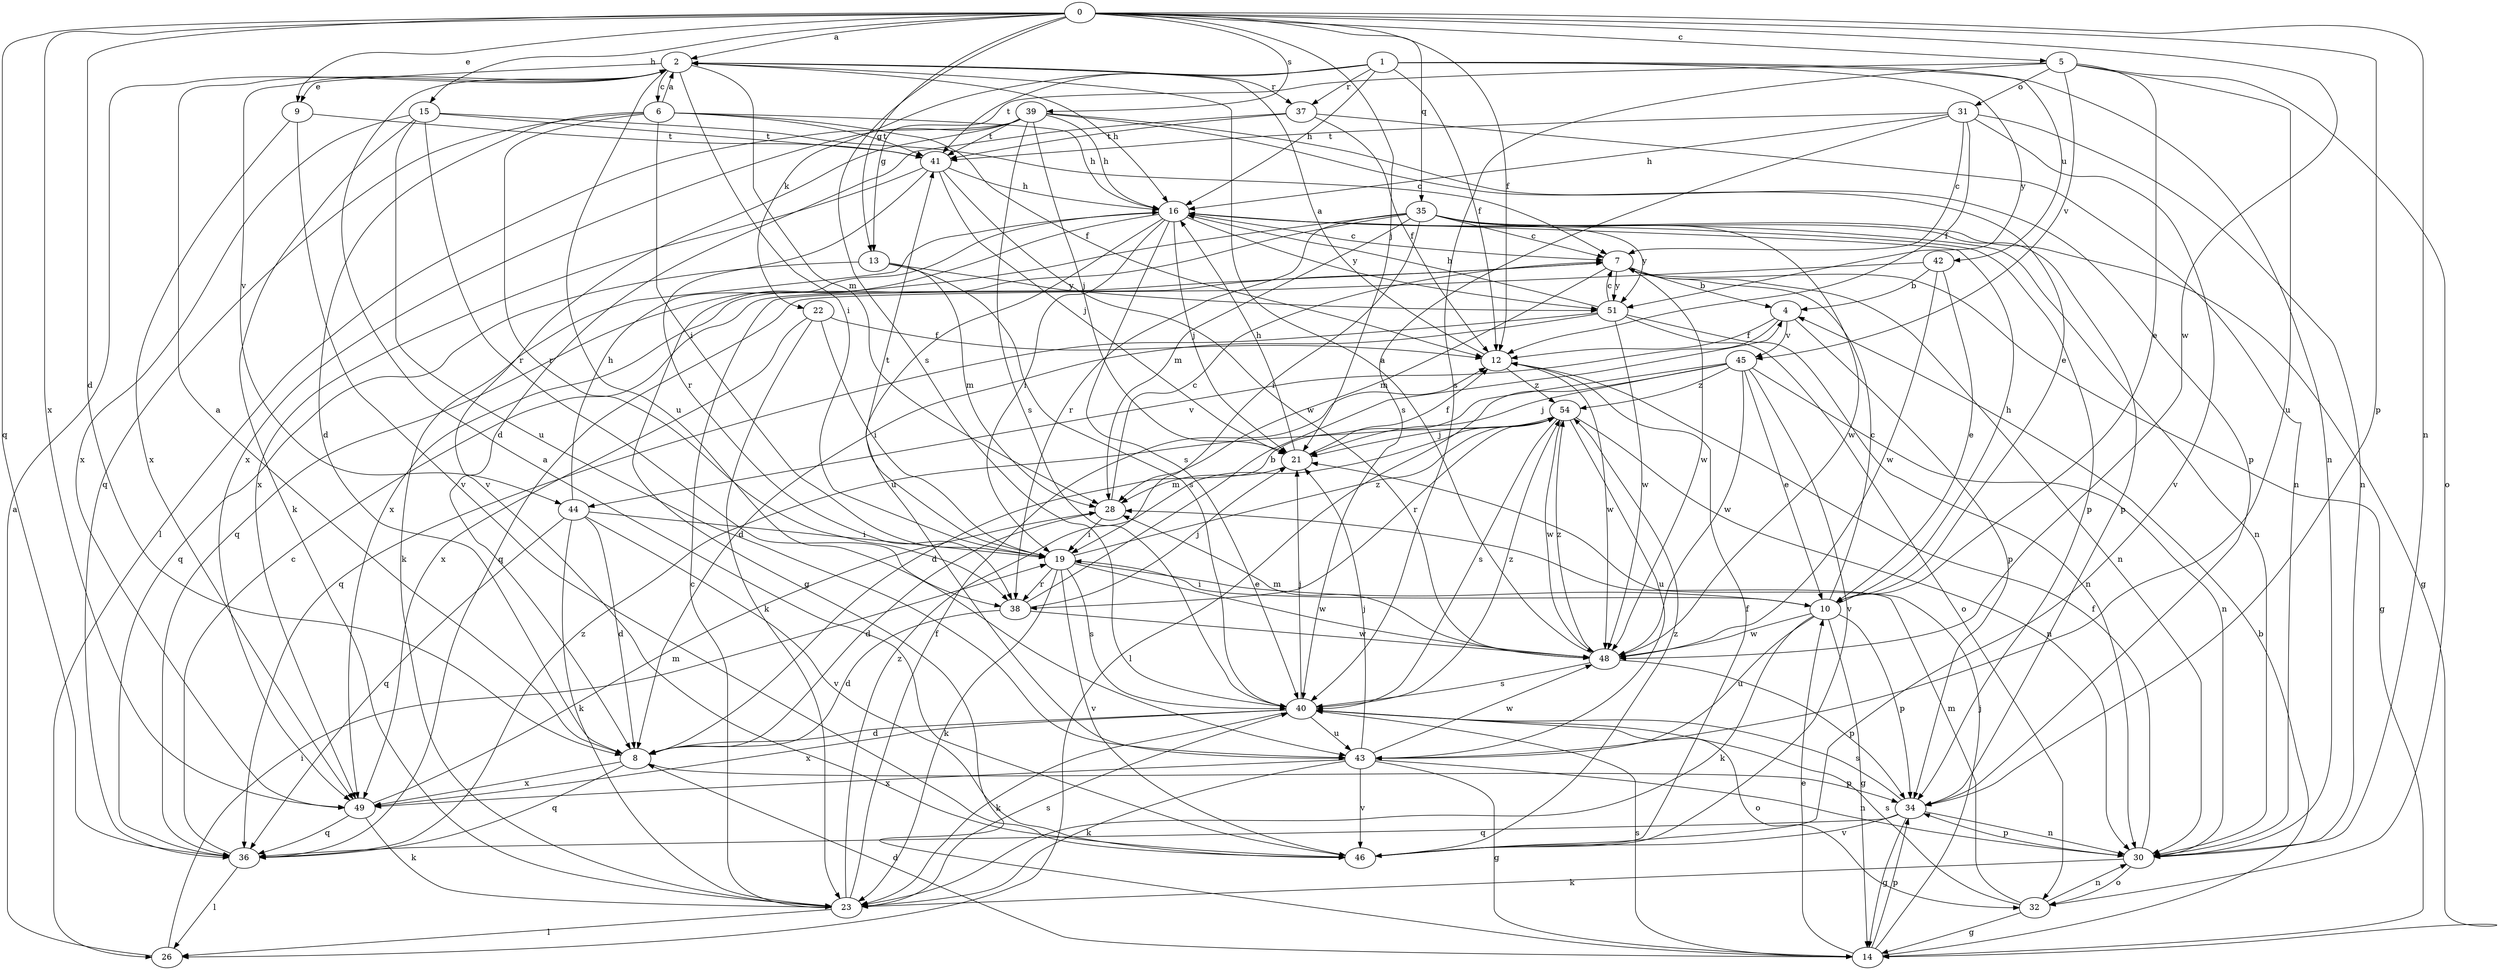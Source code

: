 strict digraph  {
0;
1;
2;
4;
5;
6;
7;
8;
9;
10;
12;
13;
14;
15;
16;
19;
21;
22;
23;
26;
28;
30;
31;
32;
34;
35;
36;
37;
38;
39;
40;
41;
42;
43;
44;
45;
46;
48;
49;
51;
54;
0 -> 2  [label=a];
0 -> 5  [label=c];
0 -> 8  [label=d];
0 -> 9  [label=e];
0 -> 12  [label=f];
0 -> 13  [label=g];
0 -> 15  [label=h];
0 -> 21  [label=j];
0 -> 30  [label=n];
0 -> 34  [label=p];
0 -> 35  [label=q];
0 -> 36  [label=q];
0 -> 39  [label=s];
0 -> 40  [label=s];
0 -> 48  [label=w];
0 -> 49  [label=x];
1 -> 12  [label=f];
1 -> 16  [label=h];
1 -> 22  [label=k];
1 -> 30  [label=n];
1 -> 37  [label=r];
1 -> 41  [label=t];
1 -> 42  [label=u];
1 -> 51  [label=y];
2 -> 6  [label=c];
2 -> 9  [label=e];
2 -> 16  [label=h];
2 -> 19  [label=i];
2 -> 28  [label=m];
2 -> 37  [label=r];
2 -> 43  [label=u];
2 -> 44  [label=v];
4 -> 12  [label=f];
4 -> 34  [label=p];
4 -> 44  [label=v];
4 -> 45  [label=v];
5 -> 10  [label=e];
5 -> 13  [label=g];
5 -> 31  [label=o];
5 -> 32  [label=o];
5 -> 40  [label=s];
5 -> 43  [label=u];
5 -> 45  [label=v];
6 -> 2  [label=a];
6 -> 8  [label=d];
6 -> 12  [label=f];
6 -> 16  [label=h];
6 -> 19  [label=i];
6 -> 36  [label=q];
6 -> 38  [label=r];
6 -> 41  [label=t];
7 -> 4  [label=b];
7 -> 14  [label=g];
7 -> 28  [label=m];
7 -> 30  [label=n];
7 -> 48  [label=w];
7 -> 51  [label=y];
8 -> 2  [label=a];
8 -> 34  [label=p];
8 -> 36  [label=q];
8 -> 49  [label=x];
9 -> 41  [label=t];
9 -> 46  [label=v];
9 -> 49  [label=x];
10 -> 7  [label=c];
10 -> 14  [label=g];
10 -> 16  [label=h];
10 -> 19  [label=i];
10 -> 23  [label=k];
10 -> 34  [label=p];
10 -> 43  [label=u];
10 -> 48  [label=w];
12 -> 2  [label=a];
12 -> 48  [label=w];
12 -> 54  [label=z];
13 -> 28  [label=m];
13 -> 36  [label=q];
13 -> 40  [label=s];
13 -> 51  [label=y];
14 -> 4  [label=b];
14 -> 8  [label=d];
14 -> 10  [label=e];
14 -> 21  [label=j];
14 -> 34  [label=p];
14 -> 40  [label=s];
15 -> 7  [label=c];
15 -> 23  [label=k];
15 -> 38  [label=r];
15 -> 41  [label=t];
15 -> 43  [label=u];
15 -> 49  [label=x];
16 -> 7  [label=c];
16 -> 14  [label=g];
16 -> 19  [label=i];
16 -> 21  [label=j];
16 -> 23  [label=k];
16 -> 30  [label=n];
16 -> 34  [label=p];
16 -> 40  [label=s];
16 -> 43  [label=u];
16 -> 51  [label=y];
19 -> 10  [label=e];
19 -> 23  [label=k];
19 -> 38  [label=r];
19 -> 40  [label=s];
19 -> 41  [label=t];
19 -> 46  [label=v];
19 -> 48  [label=w];
19 -> 54  [label=z];
21 -> 12  [label=f];
21 -> 16  [label=h];
21 -> 28  [label=m];
22 -> 12  [label=f];
22 -> 19  [label=i];
22 -> 23  [label=k];
22 -> 49  [label=x];
23 -> 7  [label=c];
23 -> 12  [label=f];
23 -> 26  [label=l];
23 -> 40  [label=s];
23 -> 54  [label=z];
26 -> 2  [label=a];
26 -> 19  [label=i];
28 -> 7  [label=c];
28 -> 8  [label=d];
28 -> 19  [label=i];
30 -> 12  [label=f];
30 -> 23  [label=k];
30 -> 32  [label=o];
30 -> 34  [label=p];
31 -> 7  [label=c];
31 -> 12  [label=f];
31 -> 16  [label=h];
31 -> 30  [label=n];
31 -> 40  [label=s];
31 -> 41  [label=t];
31 -> 46  [label=v];
32 -> 14  [label=g];
32 -> 28  [label=m];
32 -> 30  [label=n];
32 -> 40  [label=s];
34 -> 14  [label=g];
34 -> 30  [label=n];
34 -> 36  [label=q];
34 -> 40  [label=s];
34 -> 46  [label=v];
35 -> 7  [label=c];
35 -> 14  [label=g];
35 -> 19  [label=i];
35 -> 28  [label=m];
35 -> 34  [label=p];
35 -> 36  [label=q];
35 -> 38  [label=r];
35 -> 48  [label=w];
35 -> 49  [label=x];
35 -> 51  [label=y];
36 -> 7  [label=c];
36 -> 26  [label=l];
36 -> 54  [label=z];
37 -> 8  [label=d];
37 -> 12  [label=f];
37 -> 30  [label=n];
37 -> 41  [label=t];
38 -> 4  [label=b];
38 -> 8  [label=d];
38 -> 21  [label=j];
38 -> 48  [label=w];
39 -> 10  [label=e];
39 -> 16  [label=h];
39 -> 21  [label=j];
39 -> 26  [label=l];
39 -> 34  [label=p];
39 -> 40  [label=s];
39 -> 41  [label=t];
39 -> 46  [label=v];
39 -> 49  [label=x];
40 -> 8  [label=d];
40 -> 21  [label=j];
40 -> 23  [label=k];
40 -> 32  [label=o];
40 -> 43  [label=u];
40 -> 49  [label=x];
40 -> 54  [label=z];
41 -> 16  [label=h];
41 -> 21  [label=j];
41 -> 38  [label=r];
41 -> 48  [label=w];
41 -> 49  [label=x];
42 -> 4  [label=b];
42 -> 10  [label=e];
42 -> 36  [label=q];
42 -> 48  [label=w];
43 -> 14  [label=g];
43 -> 21  [label=j];
43 -> 23  [label=k];
43 -> 30  [label=n];
43 -> 46  [label=v];
43 -> 48  [label=w];
43 -> 49  [label=x];
44 -> 8  [label=d];
44 -> 16  [label=h];
44 -> 19  [label=i];
44 -> 23  [label=k];
44 -> 36  [label=q];
44 -> 46  [label=v];
45 -> 8  [label=d];
45 -> 10  [label=e];
45 -> 21  [label=j];
45 -> 26  [label=l];
45 -> 30  [label=n];
45 -> 46  [label=v];
45 -> 48  [label=w];
45 -> 54  [label=z];
46 -> 2  [label=a];
46 -> 12  [label=f];
46 -> 54  [label=z];
48 -> 2  [label=a];
48 -> 28  [label=m];
48 -> 34  [label=p];
48 -> 40  [label=s];
48 -> 54  [label=z];
49 -> 23  [label=k];
49 -> 28  [label=m];
49 -> 36  [label=q];
51 -> 7  [label=c];
51 -> 8  [label=d];
51 -> 16  [label=h];
51 -> 30  [label=n];
51 -> 32  [label=o];
51 -> 36  [label=q];
51 -> 48  [label=w];
54 -> 21  [label=j];
54 -> 30  [label=n];
54 -> 38  [label=r];
54 -> 40  [label=s];
54 -> 43  [label=u];
54 -> 48  [label=w];
}
